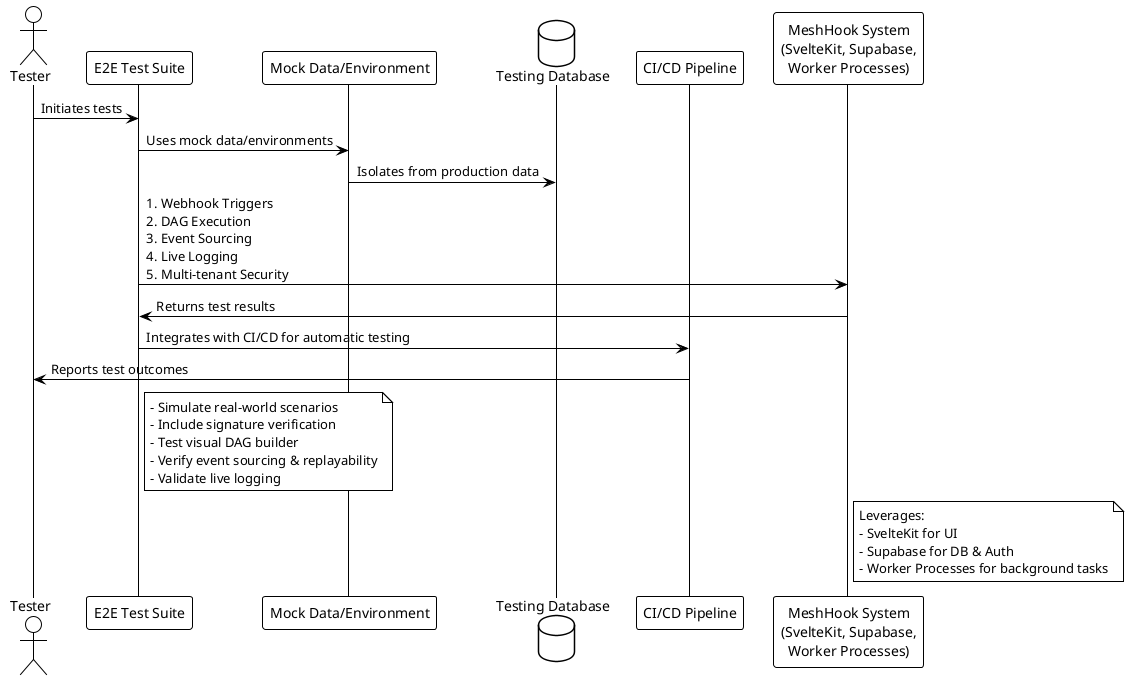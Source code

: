 @startuml
!theme plain

actor Tester
participant "E2E Test Suite" as E2E
participant "Mock Data/Environment" as Mock
database "Testing Database" as TestDB
participant "CI/CD Pipeline" as CI
participant "MeshHook System\n(SvelteKit, Supabase,\nWorker Processes)" as MeshHook

Tester -> E2E : Initiates tests
E2E -> Mock : Uses mock data/environments
Mock -> TestDB : Isolates from production data
E2E -> MeshHook : 1. Webhook Triggers\n2. DAG Execution\n3. Event Sourcing\n4. Live Logging\n5. Multi-tenant Security
MeshHook -> E2E : Returns test results
E2E -> CI : Integrates with CI/CD for automatic testing
CI -> Tester : Reports test outcomes

note right of E2E
  - Simulate real-world scenarios
  - Include signature verification
  - Test visual DAG builder
  - Verify event sourcing & replayability
  - Validate live logging
end note

note right of MeshHook
  Leverages:
  - SvelteKit for UI
  - Supabase for DB & Auth
  - Worker Processes for background tasks
end note

@enduml